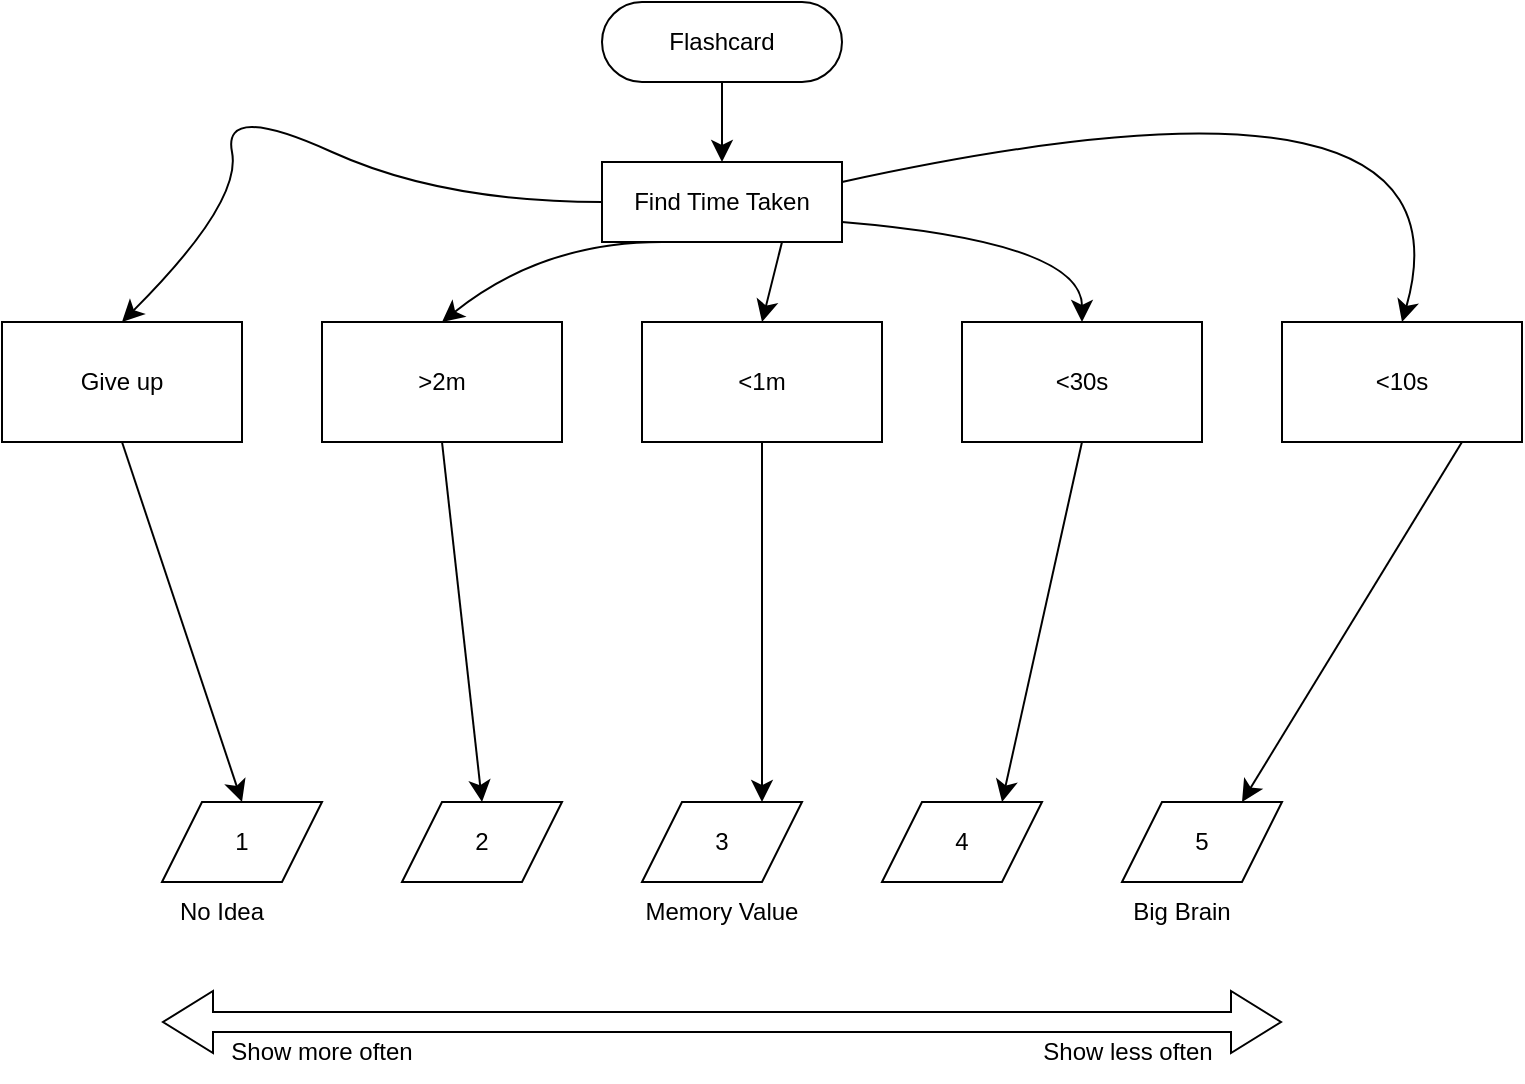 <mxfile version="28.2.5">
  <diagram name="Page-1" id="k21GBV-1dVLc4qdLin6J">
    <mxGraphModel dx="954" dy="557" grid="1" gridSize="10" guides="1" tooltips="1" connect="1" arrows="1" fold="1" page="1" pageScale="1" pageWidth="827" pageHeight="1169" math="0" shadow="0">
      <root>
        <mxCell id="0" />
        <mxCell id="1" parent="0" />
        <mxCell id="s_Zg2wAGJgHhH9_fCz9V-2" value="1" style="shape=parallelogram;perimeter=parallelogramPerimeter;whiteSpace=wrap;html=1;fixedSize=1;" vertex="1" parent="1">
          <mxGeometry x="120" y="880" width="80" height="40" as="geometry" />
        </mxCell>
        <mxCell id="s_Zg2wAGJgHhH9_fCz9V-3" value="2" style="shape=parallelogram;perimeter=parallelogramPerimeter;whiteSpace=wrap;html=1;fixedSize=1;" vertex="1" parent="1">
          <mxGeometry x="240" y="880" width="80" height="40" as="geometry" />
        </mxCell>
        <mxCell id="s_Zg2wAGJgHhH9_fCz9V-4" value="3" style="shape=parallelogram;perimeter=parallelogramPerimeter;whiteSpace=wrap;html=1;fixedSize=1;" vertex="1" parent="1">
          <mxGeometry x="360" y="880" width="80" height="40" as="geometry" />
        </mxCell>
        <mxCell id="s_Zg2wAGJgHhH9_fCz9V-5" value="4&lt;span style=&quot;color: rgba(0, 0, 0, 0); font-family: monospace; font-size: 0px; text-align: start; text-wrap-mode: nowrap;&quot;&gt;%3CmxGraphModel%3E%3Croot%3E%3CmxCell%20id%3D%220%22%2F%3E%3CmxCell%20id%3D%221%22%20parent%3D%220%22%2F%3E%3CmxCell%20id%3D%222%22%20value%3D%22%22%20style%3D%22shape%3Dparallelogram%3Bperimeter%3DparallelogramPerimeter%3BwhiteSpace%3Dwrap%3Bhtml%3D1%3BfixedSize%3D1%3B%22%20vertex%3D%221%22%20parent%3D%221%22%3E%3CmxGeometry%20x%3D%2240%22%20y%3D%22880%22%20width%3D%2280%22%20height%3D%2240%22%20as%3D%22geometry%22%2F%3E%3C%2FmxCell%3E%3C%2Froot%3E%3C%2FmxGraphModel%3E&lt;/span&gt;" style="shape=parallelogram;perimeter=parallelogramPerimeter;whiteSpace=wrap;html=1;fixedSize=1;" vertex="1" parent="1">
          <mxGeometry x="480" y="880" width="80" height="40" as="geometry" />
        </mxCell>
        <mxCell id="s_Zg2wAGJgHhH9_fCz9V-6" value="5" style="shape=parallelogram;perimeter=parallelogramPerimeter;whiteSpace=wrap;html=1;fixedSize=1;" vertex="1" parent="1">
          <mxGeometry x="600" y="880" width="80" height="40" as="geometry" />
        </mxCell>
        <mxCell id="s_Zg2wAGJgHhH9_fCz9V-7" value="Memory Value" style="text;html=1;align=center;verticalAlign=middle;whiteSpace=wrap;rounded=0;" vertex="1" parent="1">
          <mxGeometry x="340" y="920" width="120" height="30" as="geometry" />
        </mxCell>
        <mxCell id="s_Zg2wAGJgHhH9_fCz9V-8" value="Big Brain" style="text;html=1;align=center;verticalAlign=middle;whiteSpace=wrap;rounded=0;" vertex="1" parent="1">
          <mxGeometry x="600" y="920" width="60" height="30" as="geometry" />
        </mxCell>
        <mxCell id="s_Zg2wAGJgHhH9_fCz9V-9" value="No Idea" style="text;html=1;align=center;verticalAlign=middle;whiteSpace=wrap;rounded=0;" vertex="1" parent="1">
          <mxGeometry x="120" y="920" width="60" height="30" as="geometry" />
        </mxCell>
        <mxCell id="s_Zg2wAGJgHhH9_fCz9V-15" style="edgeStyle=none;curved=1;rounded=0;orthogonalLoop=1;jettySize=auto;html=1;exitX=0.5;exitY=1;exitDx=0;exitDy=0;entryX=0.5;entryY=0;entryDx=0;entryDy=0;fontSize=12;startSize=8;endSize=8;" edge="1" parent="1" source="s_Zg2wAGJgHhH9_fCz9V-11" target="s_Zg2wAGJgHhH9_fCz9V-13">
          <mxGeometry relative="1" as="geometry" />
        </mxCell>
        <mxCell id="s_Zg2wAGJgHhH9_fCz9V-11" value="Flashcard" style="rounded=1;whiteSpace=wrap;html=1;arcSize=50;" vertex="1" parent="1">
          <mxGeometry x="340" y="480" width="120" height="40" as="geometry" />
        </mxCell>
        <mxCell id="s_Zg2wAGJgHhH9_fCz9V-22" style="edgeStyle=none;curved=1;rounded=0;orthogonalLoop=1;jettySize=auto;html=1;entryX=0.5;entryY=0;entryDx=0;entryDy=0;fontSize=12;startSize=8;endSize=8;" edge="1" parent="1" source="s_Zg2wAGJgHhH9_fCz9V-13" target="s_Zg2wAGJgHhH9_fCz9V-16">
          <mxGeometry relative="1" as="geometry">
            <Array as="points">
              <mxPoint x="260" y="580" />
              <mxPoint x="150" y="530" />
              <mxPoint x="160" y="580" />
            </Array>
          </mxGeometry>
        </mxCell>
        <mxCell id="s_Zg2wAGJgHhH9_fCz9V-23" style="edgeStyle=none;curved=1;rounded=0;orthogonalLoop=1;jettySize=auto;html=1;exitX=0.25;exitY=1;exitDx=0;exitDy=0;entryX=0.5;entryY=0;entryDx=0;entryDy=0;fontSize=12;startSize=8;endSize=8;" edge="1" parent="1" source="s_Zg2wAGJgHhH9_fCz9V-13" target="s_Zg2wAGJgHhH9_fCz9V-17">
          <mxGeometry relative="1" as="geometry">
            <Array as="points">
              <mxPoint x="310" y="600" />
            </Array>
          </mxGeometry>
        </mxCell>
        <mxCell id="s_Zg2wAGJgHhH9_fCz9V-24" style="edgeStyle=none;curved=1;rounded=0;orthogonalLoop=1;jettySize=auto;html=1;exitX=0.75;exitY=1;exitDx=0;exitDy=0;entryX=0.5;entryY=0;entryDx=0;entryDy=0;fontSize=12;startSize=8;endSize=8;" edge="1" parent="1" source="s_Zg2wAGJgHhH9_fCz9V-13" target="s_Zg2wAGJgHhH9_fCz9V-18">
          <mxGeometry relative="1" as="geometry" />
        </mxCell>
        <mxCell id="s_Zg2wAGJgHhH9_fCz9V-26" style="edgeStyle=none;curved=1;rounded=0;orthogonalLoop=1;jettySize=auto;html=1;exitX=1;exitY=0.25;exitDx=0;exitDy=0;entryX=0.5;entryY=0;entryDx=0;entryDy=0;fontSize=12;startSize=8;endSize=8;" edge="1" parent="1" source="s_Zg2wAGJgHhH9_fCz9V-13" target="s_Zg2wAGJgHhH9_fCz9V-25">
          <mxGeometry relative="1" as="geometry">
            <Array as="points">
              <mxPoint x="780" y="500" />
            </Array>
          </mxGeometry>
        </mxCell>
        <mxCell id="s_Zg2wAGJgHhH9_fCz9V-27" style="edgeStyle=none;curved=1;rounded=0;orthogonalLoop=1;jettySize=auto;html=1;exitX=1;exitY=0.75;exitDx=0;exitDy=0;entryX=0.5;entryY=0;entryDx=0;entryDy=0;fontSize=12;startSize=8;endSize=8;" edge="1" parent="1" source="s_Zg2wAGJgHhH9_fCz9V-13" target="s_Zg2wAGJgHhH9_fCz9V-19">
          <mxGeometry relative="1" as="geometry">
            <Array as="points">
              <mxPoint x="580" y="600" />
            </Array>
          </mxGeometry>
        </mxCell>
        <mxCell id="s_Zg2wAGJgHhH9_fCz9V-13" value="Find Time Taken" style="rounded=0;whiteSpace=wrap;html=1;" vertex="1" parent="1">
          <mxGeometry x="340" y="560" width="120" height="40" as="geometry" />
        </mxCell>
        <mxCell id="s_Zg2wAGJgHhH9_fCz9V-28" style="edgeStyle=none;curved=1;rounded=0;orthogonalLoop=1;jettySize=auto;html=1;exitX=0.5;exitY=1;exitDx=0;exitDy=0;entryX=0.5;entryY=0;entryDx=0;entryDy=0;fontSize=12;startSize=8;endSize=8;" edge="1" parent="1" source="s_Zg2wAGJgHhH9_fCz9V-16" target="s_Zg2wAGJgHhH9_fCz9V-2">
          <mxGeometry relative="1" as="geometry" />
        </mxCell>
        <mxCell id="s_Zg2wAGJgHhH9_fCz9V-16" value="Give up" style="rounded=0;whiteSpace=wrap;html=1;" vertex="1" parent="1">
          <mxGeometry x="40" y="640" width="120" height="60" as="geometry" />
        </mxCell>
        <mxCell id="s_Zg2wAGJgHhH9_fCz9V-29" style="edgeStyle=none;curved=1;rounded=0;orthogonalLoop=1;jettySize=auto;html=1;exitX=0.5;exitY=1;exitDx=0;exitDy=0;entryX=0.5;entryY=0;entryDx=0;entryDy=0;fontSize=12;startSize=8;endSize=8;" edge="1" parent="1" source="s_Zg2wAGJgHhH9_fCz9V-17" target="s_Zg2wAGJgHhH9_fCz9V-3">
          <mxGeometry relative="1" as="geometry" />
        </mxCell>
        <mxCell id="s_Zg2wAGJgHhH9_fCz9V-17" value="&amp;gt;2m" style="rounded=0;whiteSpace=wrap;html=1;" vertex="1" parent="1">
          <mxGeometry x="200" y="640" width="120" height="60" as="geometry" />
        </mxCell>
        <mxCell id="s_Zg2wAGJgHhH9_fCz9V-35" style="edgeStyle=none;curved=1;rounded=0;orthogonalLoop=1;jettySize=auto;html=1;exitX=0.5;exitY=1;exitDx=0;exitDy=0;entryX=0.75;entryY=0;entryDx=0;entryDy=0;fontSize=12;startSize=8;endSize=8;" edge="1" parent="1" source="s_Zg2wAGJgHhH9_fCz9V-18" target="s_Zg2wAGJgHhH9_fCz9V-4">
          <mxGeometry relative="1" as="geometry" />
        </mxCell>
        <mxCell id="s_Zg2wAGJgHhH9_fCz9V-18" value="&amp;lt;1m" style="rounded=0;whiteSpace=wrap;html=1;" vertex="1" parent="1">
          <mxGeometry x="360" y="640" width="120" height="60" as="geometry" />
        </mxCell>
        <mxCell id="s_Zg2wAGJgHhH9_fCz9V-31" style="edgeStyle=none;curved=1;rounded=0;orthogonalLoop=1;jettySize=auto;html=1;exitX=0.5;exitY=1;exitDx=0;exitDy=0;entryX=0.75;entryY=0;entryDx=0;entryDy=0;fontSize=12;startSize=8;endSize=8;" edge="1" parent="1" source="s_Zg2wAGJgHhH9_fCz9V-19" target="s_Zg2wAGJgHhH9_fCz9V-5">
          <mxGeometry relative="1" as="geometry" />
        </mxCell>
        <mxCell id="s_Zg2wAGJgHhH9_fCz9V-19" value="&amp;lt;30s" style="rounded=0;whiteSpace=wrap;html=1;" vertex="1" parent="1">
          <mxGeometry x="520" y="640" width="120" height="60" as="geometry" />
        </mxCell>
        <mxCell id="s_Zg2wAGJgHhH9_fCz9V-32" style="edgeStyle=none;curved=1;rounded=0;orthogonalLoop=1;jettySize=auto;html=1;exitX=0.75;exitY=1;exitDx=0;exitDy=0;entryX=0.75;entryY=0;entryDx=0;entryDy=0;fontSize=12;startSize=8;endSize=8;" edge="1" parent="1" source="s_Zg2wAGJgHhH9_fCz9V-25" target="s_Zg2wAGJgHhH9_fCz9V-6">
          <mxGeometry relative="1" as="geometry" />
        </mxCell>
        <mxCell id="s_Zg2wAGJgHhH9_fCz9V-25" value="&amp;lt;10s" style="rounded=0;whiteSpace=wrap;html=1;" vertex="1" parent="1">
          <mxGeometry x="680" y="640" width="120" height="60" as="geometry" />
        </mxCell>
        <mxCell id="s_Zg2wAGJgHhH9_fCz9V-36" value="" style="shape=flexArrow;endArrow=classic;startArrow=classic;html=1;rounded=0;fontSize=12;startSize=8;endSize=8;curved=1;" edge="1" parent="1">
          <mxGeometry width="100" height="100" relative="1" as="geometry">
            <mxPoint x="120" y="990" as="sourcePoint" />
            <mxPoint x="680" y="990" as="targetPoint" />
          </mxGeometry>
        </mxCell>
        <mxCell id="s_Zg2wAGJgHhH9_fCz9V-37" value="Show more often" style="text;html=1;align=center;verticalAlign=middle;whiteSpace=wrap;rounded=0;" vertex="1" parent="1">
          <mxGeometry x="140" y="990" width="120" height="30" as="geometry" />
        </mxCell>
        <mxCell id="s_Zg2wAGJgHhH9_fCz9V-38" value="Show less often" style="text;html=1;align=center;verticalAlign=middle;whiteSpace=wrap;rounded=0;" vertex="1" parent="1">
          <mxGeometry x="543" y="990" width="120" height="30" as="geometry" />
        </mxCell>
      </root>
    </mxGraphModel>
  </diagram>
</mxfile>
